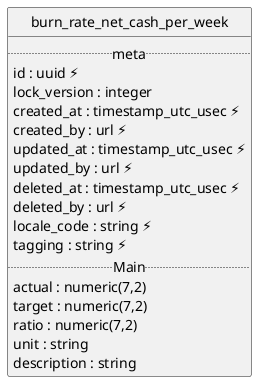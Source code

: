 @startuml uml
skinparam monochrome true
skinparam linetype ortho
hide circle

entity burn_rate_net_cash_per_week {
  .. meta ..
  id : uuid ⚡
  lock_version : integer
  created_at : timestamp_utc_usec ⚡
  created_by : url ⚡
  updated_at : timestamp_utc_usec ⚡
  updated_by : url ⚡
  deleted_at : timestamp_utc_usec ⚡
  deleted_by : url ⚡
  locale_code : string ⚡
  tagging : string ⚡
  .. Main ..
  actual : numeric(7,2)
  target : numeric(7,2)
  ratio : numeric(7,2)
  unit : string
  description : string
}

@enduml
